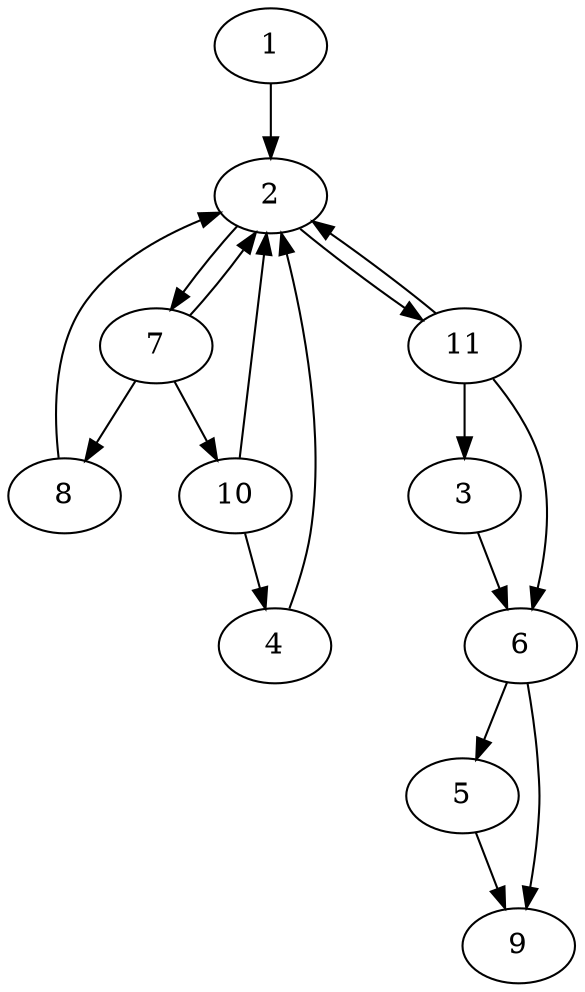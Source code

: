 digraph gamebook {


1->2
2->7

2->11
3->6
4->2
5->9
6->5

6->9
7->8

7->2

7->10
8->2
 10->2

10->4
11->2

11->6

11->3
}
